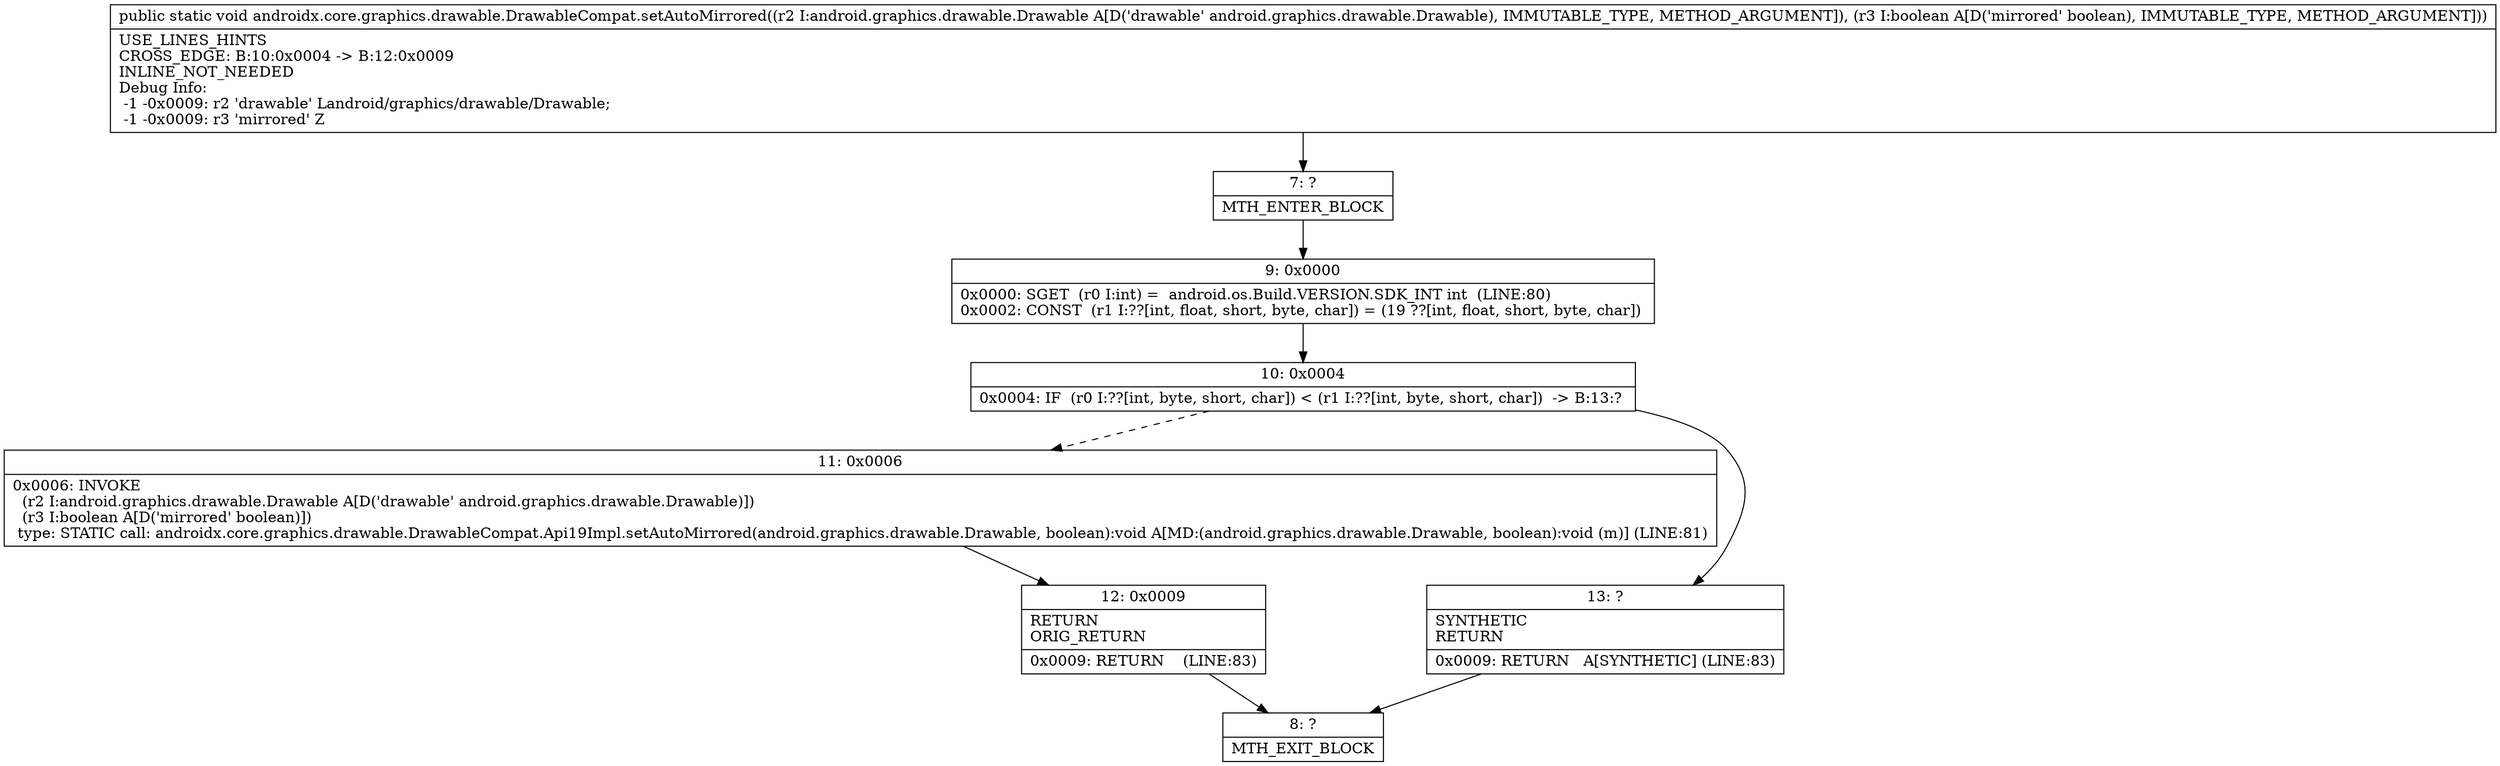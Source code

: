 digraph "CFG forandroidx.core.graphics.drawable.DrawableCompat.setAutoMirrored(Landroid\/graphics\/drawable\/Drawable;Z)V" {
Node_7 [shape=record,label="{7\:\ ?|MTH_ENTER_BLOCK\l}"];
Node_9 [shape=record,label="{9\:\ 0x0000|0x0000: SGET  (r0 I:int) =  android.os.Build.VERSION.SDK_INT int  (LINE:80)\l0x0002: CONST  (r1 I:??[int, float, short, byte, char]) = (19 ??[int, float, short, byte, char]) \l}"];
Node_10 [shape=record,label="{10\:\ 0x0004|0x0004: IF  (r0 I:??[int, byte, short, char]) \< (r1 I:??[int, byte, short, char])  \-\> B:13:? \l}"];
Node_11 [shape=record,label="{11\:\ 0x0006|0x0006: INVOKE  \l  (r2 I:android.graphics.drawable.Drawable A[D('drawable' android.graphics.drawable.Drawable)])\l  (r3 I:boolean A[D('mirrored' boolean)])\l type: STATIC call: androidx.core.graphics.drawable.DrawableCompat.Api19Impl.setAutoMirrored(android.graphics.drawable.Drawable, boolean):void A[MD:(android.graphics.drawable.Drawable, boolean):void (m)] (LINE:81)\l}"];
Node_12 [shape=record,label="{12\:\ 0x0009|RETURN\lORIG_RETURN\l|0x0009: RETURN    (LINE:83)\l}"];
Node_8 [shape=record,label="{8\:\ ?|MTH_EXIT_BLOCK\l}"];
Node_13 [shape=record,label="{13\:\ ?|SYNTHETIC\lRETURN\l|0x0009: RETURN   A[SYNTHETIC] (LINE:83)\l}"];
MethodNode[shape=record,label="{public static void androidx.core.graphics.drawable.DrawableCompat.setAutoMirrored((r2 I:android.graphics.drawable.Drawable A[D('drawable' android.graphics.drawable.Drawable), IMMUTABLE_TYPE, METHOD_ARGUMENT]), (r3 I:boolean A[D('mirrored' boolean), IMMUTABLE_TYPE, METHOD_ARGUMENT]))  | USE_LINES_HINTS\lCROSS_EDGE: B:10:0x0004 \-\> B:12:0x0009\lINLINE_NOT_NEEDED\lDebug Info:\l  \-1 \-0x0009: r2 'drawable' Landroid\/graphics\/drawable\/Drawable;\l  \-1 \-0x0009: r3 'mirrored' Z\l}"];
MethodNode -> Node_7;Node_7 -> Node_9;
Node_9 -> Node_10;
Node_10 -> Node_11[style=dashed];
Node_10 -> Node_13;
Node_11 -> Node_12;
Node_12 -> Node_8;
Node_13 -> Node_8;
}

